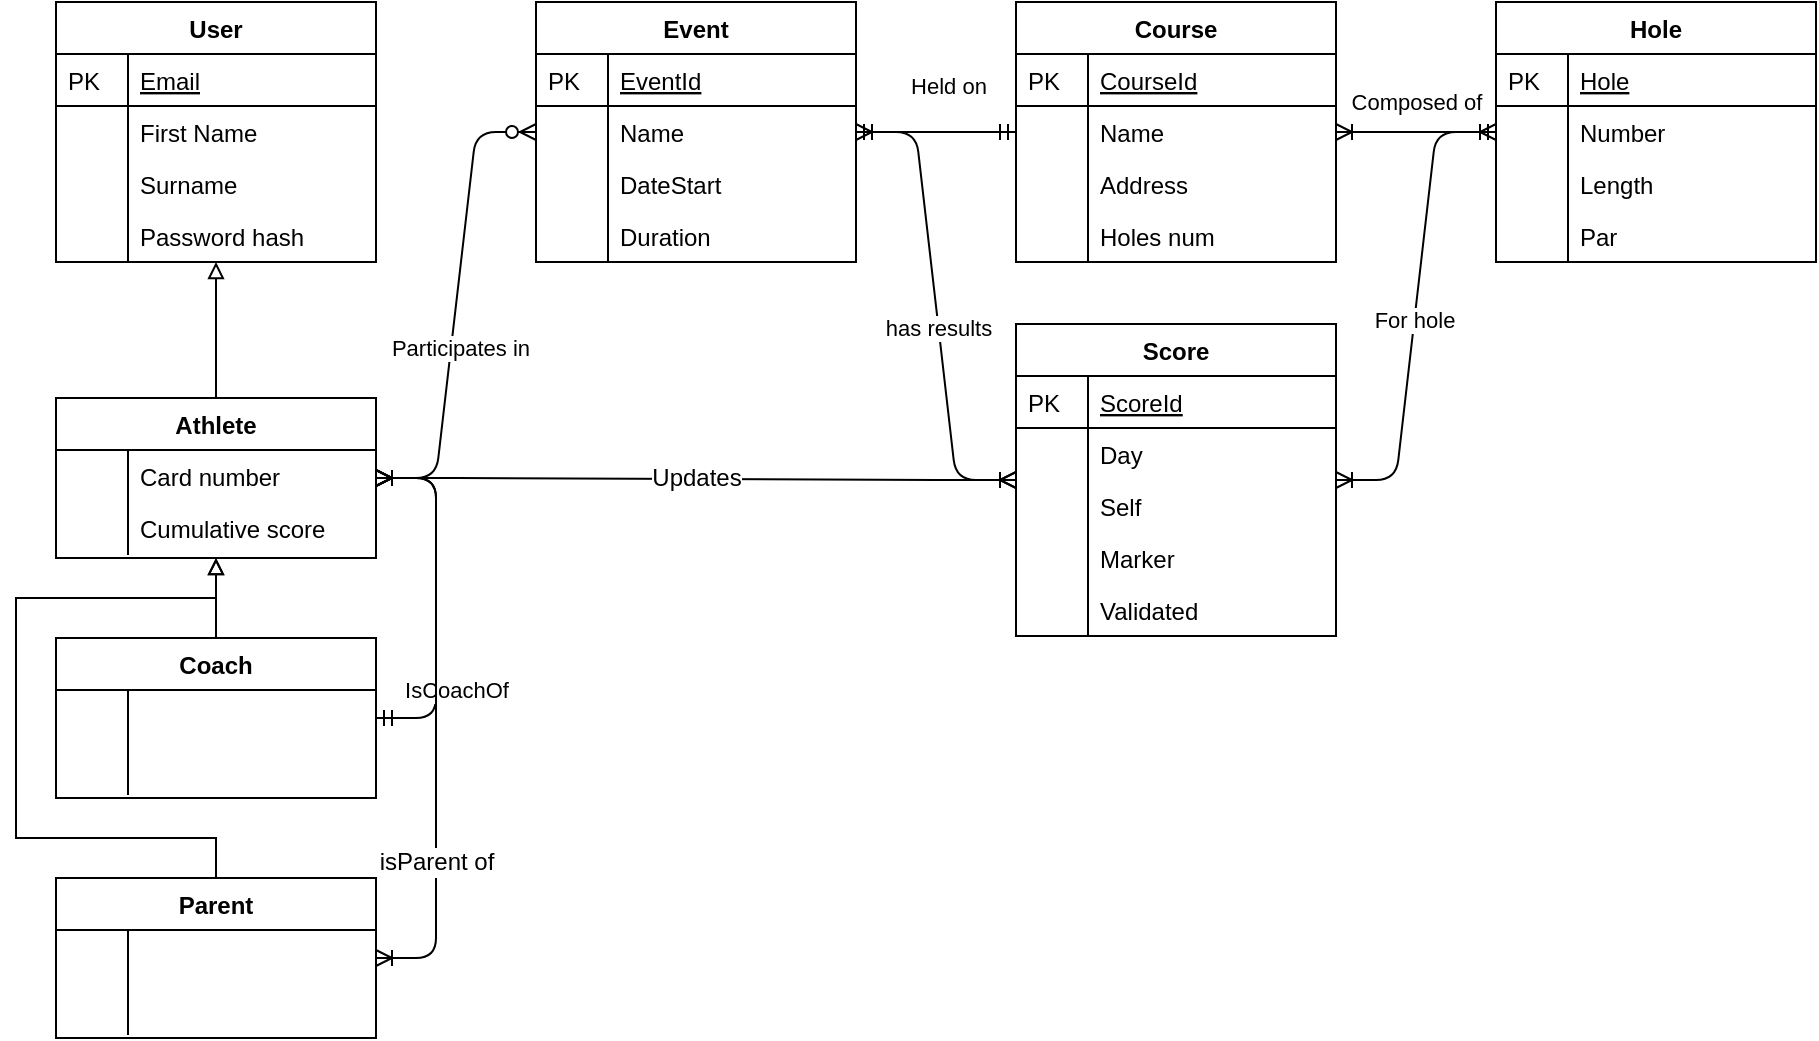 <mxfile version="12.9.13" type="device"><diagram id="C5RBs43oDa-KdzZeNtuy" name="Page-1"><mxGraphModel dx="1141" dy="680" grid="1" gridSize="10" guides="1" tooltips="1" connect="1" arrows="1" fold="1" page="1" pageScale="1" pageWidth="1169" pageHeight="827" math="0" shadow="0"><root><mxCell id="WIyWlLk6GJQsqaUBKTNV-0"/><mxCell id="WIyWlLk6GJQsqaUBKTNV-1" parent="WIyWlLk6GJQsqaUBKTNV-0"/><mxCell id="1Xk8AFWx8Y4U0UVQphS8-12" style="edgeStyle=orthogonalEdgeStyle;rounded=0;orthogonalLoop=1;jettySize=auto;html=1;entryX=0.5;entryY=1;entryDx=0;entryDy=0;endArrow=block;endFill=0;" parent="WIyWlLk6GJQsqaUBKTNV-1" source="1Xk8AFWx8Y4U0UVQphS8-4" target="zkfFHV4jXpPFQw0GAbJ--51" edge="1"><mxGeometry relative="1" as="geometry"/></mxCell><mxCell id="1Xk8AFWx8Y4U0UVQphS8-21" style="edgeStyle=orthogonalEdgeStyle;rounded=0;orthogonalLoop=1;jettySize=auto;html=1;endArrow=block;endFill=0;" parent="WIyWlLk6GJQsqaUBKTNV-1" source="1Xk8AFWx8Y4U0UVQphS8-16" target="1Xk8AFWx8Y4U0UVQphS8-4" edge="1"><mxGeometry relative="1" as="geometry"/></mxCell><mxCell id="1Xk8AFWx8Y4U0UVQphS8-28" style="edgeStyle=orthogonalEdgeStyle;rounded=0;orthogonalLoop=1;jettySize=auto;html=1;endArrow=block;endFill=0;" parent="WIyWlLk6GJQsqaUBKTNV-1" source="1Xk8AFWx8Y4U0UVQphS8-23" target="1Xk8AFWx8Y4U0UVQphS8-4" edge="1"><mxGeometry relative="1" as="geometry"><Array as="points"><mxPoint x="160" y="498"/><mxPoint x="60" y="498"/><mxPoint x="60" y="378"/><mxPoint x="160" y="378"/></Array></mxGeometry></mxCell><mxCell id="1Xk8AFWx8Y4U0UVQphS8-29" value="" style="edgeStyle=entityRelationEdgeStyle;fontSize=12;html=1;endArrow=ERoneToMany;startArrow=ERmandOne;" parent="WIyWlLk6GJQsqaUBKTNV-1" source="1Xk8AFWx8Y4U0UVQphS8-16" target="1Xk8AFWx8Y4U0UVQphS8-4" edge="1"><mxGeometry width="100" height="100" relative="1" as="geometry"><mxPoint x="240" y="590" as="sourcePoint"/><mxPoint x="340" y="490" as="targetPoint"/></mxGeometry></mxCell><mxCell id="1Xk8AFWx8Y4U0UVQphS8-77" value="IsCoachOf" style="edgeLabel;html=1;align=center;verticalAlign=middle;resizable=0;points=[];" parent="1Xk8AFWx8Y4U0UVQphS8-29" vertex="1" connectable="0"><mxGeometry x="-0.842" y="2" relative="1" as="geometry"><mxPoint x="25.88" y="-12" as="offset"/></mxGeometry></mxCell><mxCell id="1Xk8AFWx8Y4U0UVQphS8-31" value="isParent of" style="edgeStyle=entityRelationEdgeStyle;fontSize=12;html=1;endArrow=ERoneToMany;startArrow=ERoneToMany;" parent="WIyWlLk6GJQsqaUBKTNV-1" source="1Xk8AFWx8Y4U0UVQphS8-4" target="1Xk8AFWx8Y4U0UVQphS8-23" edge="1"><mxGeometry x="0.48" width="100" height="100" relative="1" as="geometry"><mxPoint x="-50" y="480" as="sourcePoint"/><mxPoint x="300" y="624" as="targetPoint"/><mxPoint as="offset"/></mxGeometry></mxCell><mxCell id="1Xk8AFWx8Y4U0UVQphS8-32" value="" style="edgeStyle=entityRelationEdgeStyle;fontSize=12;html=1;endArrow=ERoneToMany;startArrow=ERzeroToMany;" parent="WIyWlLk6GJQsqaUBKTNV-1" source="zkfFHV4jXpPFQw0GAbJ--56" target="1Xk8AFWx8Y4U0UVQphS8-4" edge="1"><mxGeometry width="100" height="100" relative="1" as="geometry"><mxPoint x="440" y="480" as="sourcePoint"/><mxPoint x="280" y="210" as="targetPoint"/></mxGeometry></mxCell><mxCell id="1Xk8AFWx8Y4U0UVQphS8-78" value="Participates in" style="edgeLabel;html=1;align=center;verticalAlign=middle;resizable=0;points=[];" parent="1Xk8AFWx8Y4U0UVQphS8-32" vertex="1" connectable="0"><mxGeometry x="0.186" y="4" relative="1" as="geometry"><mxPoint y="-1" as="offset"/></mxGeometry></mxCell><mxCell id="1Xk8AFWx8Y4U0UVQphS8-37" value="" style="edgeStyle=entityRelationEdgeStyle;fontSize=12;html=1;endArrow=ERmandOne;startArrow=ERmandOne;" parent="WIyWlLk6GJQsqaUBKTNV-1" source="zkfFHV4jXpPFQw0GAbJ--64" target="zkfFHV4jXpPFQw0GAbJ--56" edge="1"><mxGeometry width="100" height="100" relative="1" as="geometry"><mxPoint x="350" y="360" as="sourcePoint"/><mxPoint x="620" y="290" as="targetPoint"/></mxGeometry></mxCell><mxCell id="1Xk8AFWx8Y4U0UVQphS8-79" value="Held on" style="edgeLabel;html=1;align=center;verticalAlign=middle;resizable=0;points=[];" parent="1Xk8AFWx8Y4U0UVQphS8-37" vertex="1" connectable="0"><mxGeometry x="-0.155" y="-1" relative="1" as="geometry"><mxPoint y="-22.28" as="offset"/></mxGeometry></mxCell><mxCell id="1Xk8AFWx8Y4U0UVQphS8-49" value="" style="edgeStyle=entityRelationEdgeStyle;fontSize=12;html=1;endArrow=ERoneToMany;startArrow=ERmandOne;" parent="WIyWlLk6GJQsqaUBKTNV-1" source="1Xk8AFWx8Y4U0UVQphS8-40" target="zkfFHV4jXpPFQw0GAbJ--64" edge="1"><mxGeometry width="100" height="100" relative="1" as="geometry"><mxPoint x="430" y="360" as="sourcePoint"/><mxPoint x="530" y="260" as="targetPoint"/></mxGeometry></mxCell><mxCell id="1Xk8AFWx8Y4U0UVQphS8-80" value="Composed of" style="edgeLabel;html=1;align=center;verticalAlign=middle;resizable=0;points=[];" parent="1Xk8AFWx8Y4U0UVQphS8-49" vertex="1" connectable="0"><mxGeometry x="0.409" relative="1" as="geometry"><mxPoint x="16.47" y="-15" as="offset"/></mxGeometry></mxCell><mxCell id="1Xk8AFWx8Y4U0UVQphS8-72" value="" style="edgeStyle=entityRelationEdgeStyle;fontSize=12;html=1;endArrow=ERoneToMany;startArrow=ERoneToMany;" parent="WIyWlLk6GJQsqaUBKTNV-1" source="zkfFHV4jXpPFQw0GAbJ--56" target="1Xk8AFWx8Y4U0UVQphS8-50" edge="1"><mxGeometry width="100" height="100" relative="1" as="geometry"><mxPoint x="370" y="470" as="sourcePoint"/><mxPoint x="470" y="370" as="targetPoint"/></mxGeometry></mxCell><mxCell id="1Xk8AFWx8Y4U0UVQphS8-81" value="has results" style="edgeLabel;html=1;align=center;verticalAlign=middle;resizable=0;points=[];" parent="1Xk8AFWx8Y4U0UVQphS8-72" vertex="1" connectable="0"><mxGeometry x="0.089" relative="1" as="geometry"><mxPoint as="offset"/></mxGeometry></mxCell><mxCell id="1Xk8AFWx8Y4U0UVQphS8-73" value="" style="edgeStyle=entityRelationEdgeStyle;fontSize=12;html=1;endArrow=ERoneToMany;startArrow=ERoneToMany;" parent="WIyWlLk6GJQsqaUBKTNV-1" source="1Xk8AFWx8Y4U0UVQphS8-50" target="1Xk8AFWx8Y4U0UVQphS8-40" edge="1"><mxGeometry width="100" height="100" relative="1" as="geometry"><mxPoint x="490" y="440" as="sourcePoint"/><mxPoint x="590" y="300" as="targetPoint"/></mxGeometry></mxCell><mxCell id="1Xk8AFWx8Y4U0UVQphS8-82" value="For hole" style="edgeLabel;html=1;align=center;verticalAlign=middle;resizable=0;points=[];" parent="1Xk8AFWx8Y4U0UVQphS8-73" vertex="1" connectable="0"><mxGeometry x="-0.059" relative="1" as="geometry"><mxPoint as="offset"/></mxGeometry></mxCell><mxCell id="1Xk8AFWx8Y4U0UVQphS8-74" value="Updates" style="edgeStyle=entityRelationEdgeStyle;fontSize=12;html=1;endArrow=ERoneToMany;startArrow=ERoneToMany;" parent="WIyWlLk6GJQsqaUBKTNV-1" source="1Xk8AFWx8Y4U0UVQphS8-4" target="1Xk8AFWx8Y4U0UVQphS8-50" edge="1"><mxGeometry width="100" height="100" relative="1" as="geometry"><mxPoint x="490" y="142" as="sourcePoint"/><mxPoint x="570" y="368" as="targetPoint"/></mxGeometry></mxCell><mxCell id="zkfFHV4jXpPFQw0GAbJ--56" value="Event" style="swimlane;fontStyle=1;childLayout=stackLayout;horizontal=1;startSize=26;horizontalStack=0;resizeParent=1;resizeLast=0;collapsible=1;marginBottom=0;rounded=0;shadow=0;strokeWidth=1;" parent="WIyWlLk6GJQsqaUBKTNV-1" vertex="1"><mxGeometry x="320" y="80" width="160" height="130" as="geometry"><mxRectangle x="260" y="80" width="160" height="26" as="alternateBounds"/></mxGeometry></mxCell><mxCell id="zkfFHV4jXpPFQw0GAbJ--57" value="EventId" style="shape=partialRectangle;top=0;left=0;right=0;bottom=1;align=left;verticalAlign=top;fillColor=none;spacingLeft=40;spacingRight=4;overflow=hidden;rotatable=0;points=[[0,0.5],[1,0.5]];portConstraint=eastwest;dropTarget=0;rounded=0;shadow=0;strokeWidth=1;fontStyle=4" parent="zkfFHV4jXpPFQw0GAbJ--56" vertex="1"><mxGeometry y="26" width="160" height="26" as="geometry"/></mxCell><mxCell id="zkfFHV4jXpPFQw0GAbJ--58" value="PK" style="shape=partialRectangle;top=0;left=0;bottom=0;fillColor=none;align=left;verticalAlign=top;spacingLeft=4;spacingRight=4;overflow=hidden;rotatable=0;points=[];portConstraint=eastwest;part=1;" parent="zkfFHV4jXpPFQw0GAbJ--57" vertex="1" connectable="0"><mxGeometry width="36" height="26" as="geometry"/></mxCell><mxCell id="JtQmpYd1TVMhwt8zsKC3-0" value="Name" style="shape=partialRectangle;top=0;left=0;right=0;bottom=0;align=left;verticalAlign=top;fillColor=none;spacingLeft=40;spacingRight=4;overflow=hidden;rotatable=0;points=[[0,0.5],[1,0.5]];portConstraint=eastwest;dropTarget=0;rounded=0;shadow=0;strokeWidth=1;" vertex="1" parent="zkfFHV4jXpPFQw0GAbJ--56"><mxGeometry y="52" width="160" height="26" as="geometry"/></mxCell><mxCell id="JtQmpYd1TVMhwt8zsKC3-1" value="" style="shape=partialRectangle;top=0;left=0;bottom=0;fillColor=none;align=left;verticalAlign=top;spacingLeft=4;spacingRight=4;overflow=hidden;rotatable=0;points=[];portConstraint=eastwest;part=1;" vertex="1" connectable="0" parent="JtQmpYd1TVMhwt8zsKC3-0"><mxGeometry width="36" height="26" as="geometry"/></mxCell><mxCell id="zkfFHV4jXpPFQw0GAbJ--61" value="DateStart" style="shape=partialRectangle;top=0;left=0;right=0;bottom=0;align=left;verticalAlign=top;fillColor=none;spacingLeft=40;spacingRight=4;overflow=hidden;rotatable=0;points=[[0,0.5],[1,0.5]];portConstraint=eastwest;dropTarget=0;rounded=0;shadow=0;strokeWidth=1;" parent="zkfFHV4jXpPFQw0GAbJ--56" vertex="1"><mxGeometry y="78" width="160" height="26" as="geometry"/></mxCell><mxCell id="zkfFHV4jXpPFQw0GAbJ--62" value="" style="shape=partialRectangle;top=0;left=0;bottom=0;fillColor=none;align=left;verticalAlign=top;spacingLeft=4;spacingRight=4;overflow=hidden;rotatable=0;points=[];portConstraint=eastwest;part=1;" parent="zkfFHV4jXpPFQw0GAbJ--61" vertex="1" connectable="0"><mxGeometry width="36" height="26" as="geometry"/></mxCell><mxCell id="1Xk8AFWx8Y4U0UVQphS8-35" value="Duration" style="shape=partialRectangle;top=0;left=0;right=0;bottom=0;align=left;verticalAlign=top;fillColor=none;spacingLeft=40;spacingRight=4;overflow=hidden;rotatable=0;points=[[0,0.5],[1,0.5]];portConstraint=eastwest;dropTarget=0;rounded=0;shadow=0;strokeWidth=1;" parent="zkfFHV4jXpPFQw0GAbJ--56" vertex="1"><mxGeometry y="104" width="160" height="26" as="geometry"/></mxCell><mxCell id="1Xk8AFWx8Y4U0UVQphS8-36" value="" style="shape=partialRectangle;top=0;left=0;bottom=0;fillColor=none;align=left;verticalAlign=top;spacingLeft=4;spacingRight=4;overflow=hidden;rotatable=0;points=[];portConstraint=eastwest;part=1;" parent="1Xk8AFWx8Y4U0UVQphS8-35" vertex="1" connectable="0"><mxGeometry width="36" height="26" as="geometry"/></mxCell><mxCell id="zkfFHV4jXpPFQw0GAbJ--64" value="Course" style="swimlane;fontStyle=1;childLayout=stackLayout;horizontal=1;startSize=26;horizontalStack=0;resizeParent=1;resizeLast=0;collapsible=1;marginBottom=0;rounded=0;shadow=0;strokeWidth=1;" parent="WIyWlLk6GJQsqaUBKTNV-1" vertex="1"><mxGeometry x="560" y="80" width="160" height="130" as="geometry"><mxRectangle x="260" y="270" width="160" height="26" as="alternateBounds"/></mxGeometry></mxCell><mxCell id="zkfFHV4jXpPFQw0GAbJ--65" value="CourseId" style="shape=partialRectangle;top=0;left=0;right=0;bottom=1;align=left;verticalAlign=top;fillColor=none;spacingLeft=40;spacingRight=4;overflow=hidden;rotatable=0;points=[[0,0.5],[1,0.5]];portConstraint=eastwest;dropTarget=0;rounded=0;shadow=0;strokeWidth=1;fontStyle=4" parent="zkfFHV4jXpPFQw0GAbJ--64" vertex="1"><mxGeometry y="26" width="160" height="26" as="geometry"/></mxCell><mxCell id="zkfFHV4jXpPFQw0GAbJ--66" value="PK" style="shape=partialRectangle;top=0;left=0;bottom=0;fillColor=none;align=left;verticalAlign=top;spacingLeft=4;spacingRight=4;overflow=hidden;rotatable=0;points=[];portConstraint=eastwest;part=1;" parent="zkfFHV4jXpPFQw0GAbJ--65" vertex="1" connectable="0"><mxGeometry width="36" height="26" as="geometry"/></mxCell><mxCell id="zkfFHV4jXpPFQw0GAbJ--67" value="Name" style="shape=partialRectangle;top=0;left=0;right=0;bottom=0;align=left;verticalAlign=top;fillColor=none;spacingLeft=40;spacingRight=4;overflow=hidden;rotatable=0;points=[[0,0.5],[1,0.5]];portConstraint=eastwest;dropTarget=0;rounded=0;shadow=0;strokeWidth=1;" parent="zkfFHV4jXpPFQw0GAbJ--64" vertex="1"><mxGeometry y="52" width="160" height="26" as="geometry"/></mxCell><mxCell id="zkfFHV4jXpPFQw0GAbJ--68" value="" style="shape=partialRectangle;top=0;left=0;bottom=0;fillColor=none;align=left;verticalAlign=top;spacingLeft=4;spacingRight=4;overflow=hidden;rotatable=0;points=[];portConstraint=eastwest;part=1;" parent="zkfFHV4jXpPFQw0GAbJ--67" vertex="1" connectable="0"><mxGeometry width="36" height="26" as="geometry"/></mxCell><mxCell id="zkfFHV4jXpPFQw0GAbJ--69" value="Address" style="shape=partialRectangle;top=0;left=0;right=0;bottom=0;align=left;verticalAlign=top;fillColor=none;spacingLeft=40;spacingRight=4;overflow=hidden;rotatable=0;points=[[0,0.5],[1,0.5]];portConstraint=eastwest;dropTarget=0;rounded=0;shadow=0;strokeWidth=1;" parent="zkfFHV4jXpPFQw0GAbJ--64" vertex="1"><mxGeometry y="78" width="160" height="26" as="geometry"/></mxCell><mxCell id="zkfFHV4jXpPFQw0GAbJ--70" value="" style="shape=partialRectangle;top=0;left=0;bottom=0;fillColor=none;align=left;verticalAlign=top;spacingLeft=4;spacingRight=4;overflow=hidden;rotatable=0;points=[];portConstraint=eastwest;part=1;" parent="zkfFHV4jXpPFQw0GAbJ--69" vertex="1" connectable="0"><mxGeometry width="36" height="26" as="geometry"/></mxCell><mxCell id="1Xk8AFWx8Y4U0UVQphS8-38" value="Holes num" style="shape=partialRectangle;top=0;left=0;right=0;bottom=0;align=left;verticalAlign=top;fillColor=none;spacingLeft=40;spacingRight=4;overflow=hidden;rotatable=0;points=[[0,0.5],[1,0.5]];portConstraint=eastwest;dropTarget=0;rounded=0;shadow=0;strokeWidth=1;" parent="zkfFHV4jXpPFQw0GAbJ--64" vertex="1"><mxGeometry y="104" width="160" height="26" as="geometry"/></mxCell><mxCell id="1Xk8AFWx8Y4U0UVQphS8-39" value="" style="shape=partialRectangle;top=0;left=0;bottom=0;fillColor=none;align=left;verticalAlign=top;spacingLeft=4;spacingRight=4;overflow=hidden;rotatable=0;points=[];portConstraint=eastwest;part=1;" parent="1Xk8AFWx8Y4U0UVQphS8-38" vertex="1" connectable="0"><mxGeometry width="36" height="26" as="geometry"/></mxCell><mxCell id="1Xk8AFWx8Y4U0UVQphS8-40" value="Hole" style="swimlane;fontStyle=1;childLayout=stackLayout;horizontal=1;startSize=26;horizontalStack=0;resizeParent=1;resizeLast=0;collapsible=1;marginBottom=0;rounded=0;shadow=0;strokeWidth=1;" parent="WIyWlLk6GJQsqaUBKTNV-1" vertex="1"><mxGeometry x="800" y="80" width="160" height="130" as="geometry"><mxRectangle x="260" y="270" width="160" height="26" as="alternateBounds"/></mxGeometry></mxCell><mxCell id="1Xk8AFWx8Y4U0UVQphS8-41" value="Hole" style="shape=partialRectangle;top=0;left=0;right=0;bottom=1;align=left;verticalAlign=top;fillColor=none;spacingLeft=40;spacingRight=4;overflow=hidden;rotatable=0;points=[[0,0.5],[1,0.5]];portConstraint=eastwest;dropTarget=0;rounded=0;shadow=0;strokeWidth=1;fontStyle=4" parent="1Xk8AFWx8Y4U0UVQphS8-40" vertex="1"><mxGeometry y="26" width="160" height="26" as="geometry"/></mxCell><mxCell id="1Xk8AFWx8Y4U0UVQphS8-42" value="PK" style="shape=partialRectangle;top=0;left=0;bottom=0;fillColor=none;align=left;verticalAlign=top;spacingLeft=4;spacingRight=4;overflow=hidden;rotatable=0;points=[];portConstraint=eastwest;part=1;" parent="1Xk8AFWx8Y4U0UVQphS8-41" vertex="1" connectable="0"><mxGeometry width="36" height="26" as="geometry"/></mxCell><mxCell id="1Xk8AFWx8Y4U0UVQphS8-43" value="Number" style="shape=partialRectangle;top=0;left=0;right=0;bottom=0;align=left;verticalAlign=top;fillColor=none;spacingLeft=40;spacingRight=4;overflow=hidden;rotatable=0;points=[[0,0.5],[1,0.5]];portConstraint=eastwest;dropTarget=0;rounded=0;shadow=0;strokeWidth=1;" parent="1Xk8AFWx8Y4U0UVQphS8-40" vertex="1"><mxGeometry y="52" width="160" height="26" as="geometry"/></mxCell><mxCell id="1Xk8AFWx8Y4U0UVQphS8-44" value="" style="shape=partialRectangle;top=0;left=0;bottom=0;fillColor=none;align=left;verticalAlign=top;spacingLeft=4;spacingRight=4;overflow=hidden;rotatable=0;points=[];portConstraint=eastwest;part=1;" parent="1Xk8AFWx8Y4U0UVQphS8-43" vertex="1" connectable="0"><mxGeometry width="36" height="26" as="geometry"/></mxCell><mxCell id="1Xk8AFWx8Y4U0UVQphS8-45" value="Length" style="shape=partialRectangle;top=0;left=0;right=0;bottom=0;align=left;verticalAlign=top;fillColor=none;spacingLeft=40;spacingRight=4;overflow=hidden;rotatable=0;points=[[0,0.5],[1,0.5]];portConstraint=eastwest;dropTarget=0;rounded=0;shadow=0;strokeWidth=1;" parent="1Xk8AFWx8Y4U0UVQphS8-40" vertex="1"><mxGeometry y="78" width="160" height="26" as="geometry"/></mxCell><mxCell id="1Xk8AFWx8Y4U0UVQphS8-46" value="" style="shape=partialRectangle;top=0;left=0;bottom=0;fillColor=none;align=left;verticalAlign=top;spacingLeft=4;spacingRight=4;overflow=hidden;rotatable=0;points=[];portConstraint=eastwest;part=1;" parent="1Xk8AFWx8Y4U0UVQphS8-45" vertex="1" connectable="0"><mxGeometry width="36" height="26" as="geometry"/></mxCell><mxCell id="1Xk8AFWx8Y4U0UVQphS8-47" value="Par" style="shape=partialRectangle;top=0;left=0;right=0;bottom=0;align=left;verticalAlign=top;fillColor=none;spacingLeft=40;spacingRight=4;overflow=hidden;rotatable=0;points=[[0,0.5],[1,0.5]];portConstraint=eastwest;dropTarget=0;rounded=0;shadow=0;strokeWidth=1;" parent="1Xk8AFWx8Y4U0UVQphS8-40" vertex="1"><mxGeometry y="104" width="160" height="26" as="geometry"/></mxCell><mxCell id="1Xk8AFWx8Y4U0UVQphS8-48" value="" style="shape=partialRectangle;top=0;left=0;bottom=0;fillColor=none;align=left;verticalAlign=top;spacingLeft=4;spacingRight=4;overflow=hidden;rotatable=0;points=[];portConstraint=eastwest;part=1;" parent="1Xk8AFWx8Y4U0UVQphS8-47" vertex="1" connectable="0"><mxGeometry width="36" height="26" as="geometry"/></mxCell><mxCell id="1Xk8AFWx8Y4U0UVQphS8-50" value="Score" style="swimlane;fontStyle=1;childLayout=stackLayout;horizontal=1;startSize=26;horizontalStack=0;resizeParent=1;resizeLast=0;collapsible=1;marginBottom=0;rounded=0;shadow=0;strokeWidth=1;" parent="WIyWlLk6GJQsqaUBKTNV-1" vertex="1"><mxGeometry x="560" y="241" width="160" height="156" as="geometry"><mxRectangle x="260" y="80" width="160" height="26" as="alternateBounds"/></mxGeometry></mxCell><mxCell id="1Xk8AFWx8Y4U0UVQphS8-51" value="ScoreId" style="shape=partialRectangle;top=0;left=0;right=0;bottom=1;align=left;verticalAlign=top;fillColor=none;spacingLeft=40;spacingRight=4;overflow=hidden;rotatable=0;points=[[0,0.5],[1,0.5]];portConstraint=eastwest;dropTarget=0;rounded=0;shadow=0;strokeWidth=1;fontStyle=4" parent="1Xk8AFWx8Y4U0UVQphS8-50" vertex="1"><mxGeometry y="26" width="160" height="26" as="geometry"/></mxCell><mxCell id="1Xk8AFWx8Y4U0UVQphS8-52" value="PK" style="shape=partialRectangle;top=0;left=0;bottom=0;fillColor=none;align=left;verticalAlign=top;spacingLeft=4;spacingRight=4;overflow=hidden;rotatable=0;points=[];portConstraint=eastwest;part=1;" parent="1Xk8AFWx8Y4U0UVQphS8-51" vertex="1" connectable="0"><mxGeometry width="36" height="26" as="geometry"/></mxCell><mxCell id="1Xk8AFWx8Y4U0UVQphS8-69" value="Day" style="shape=partialRectangle;top=0;left=0;right=0;bottom=0;align=left;verticalAlign=top;fillColor=none;spacingLeft=40;spacingRight=4;overflow=hidden;rotatable=0;points=[[0,0.5],[1,0.5]];portConstraint=eastwest;dropTarget=0;rounded=0;shadow=0;strokeWidth=1;" parent="1Xk8AFWx8Y4U0UVQphS8-50" vertex="1"><mxGeometry y="52" width="160" height="26" as="geometry"/></mxCell><mxCell id="1Xk8AFWx8Y4U0UVQphS8-70" value="" style="shape=partialRectangle;top=0;left=0;bottom=0;fillColor=none;align=left;verticalAlign=top;spacingLeft=4;spacingRight=4;overflow=hidden;rotatable=0;points=[];portConstraint=eastwest;part=1;" parent="1Xk8AFWx8Y4U0UVQphS8-69" vertex="1" connectable="0"><mxGeometry width="36" height="26" as="geometry"/></mxCell><mxCell id="1Xk8AFWx8Y4U0UVQphS8-53" value="Self" style="shape=partialRectangle;top=0;left=0;right=0;bottom=0;align=left;verticalAlign=top;fillColor=none;spacingLeft=40;spacingRight=4;overflow=hidden;rotatable=0;points=[[0,0.5],[1,0.5]];portConstraint=eastwest;dropTarget=0;rounded=0;shadow=0;strokeWidth=1;" parent="1Xk8AFWx8Y4U0UVQphS8-50" vertex="1"><mxGeometry y="78" width="160" height="26" as="geometry"/></mxCell><mxCell id="1Xk8AFWx8Y4U0UVQphS8-54" value="" style="shape=partialRectangle;top=0;left=0;bottom=0;fillColor=none;align=left;verticalAlign=top;spacingLeft=4;spacingRight=4;overflow=hidden;rotatable=0;points=[];portConstraint=eastwest;part=1;" parent="1Xk8AFWx8Y4U0UVQphS8-53" vertex="1" connectable="0"><mxGeometry width="36" height="26" as="geometry"/></mxCell><mxCell id="1Xk8AFWx8Y4U0UVQphS8-55" value="Marker" style="shape=partialRectangle;top=0;left=0;right=0;bottom=0;align=left;verticalAlign=top;fillColor=none;spacingLeft=40;spacingRight=4;overflow=hidden;rotatable=0;points=[[0,0.5],[1,0.5]];portConstraint=eastwest;dropTarget=0;rounded=0;shadow=0;strokeWidth=1;" parent="1Xk8AFWx8Y4U0UVQphS8-50" vertex="1"><mxGeometry y="104" width="160" height="26" as="geometry"/></mxCell><mxCell id="1Xk8AFWx8Y4U0UVQphS8-56" value="" style="shape=partialRectangle;top=0;left=0;bottom=0;fillColor=none;align=left;verticalAlign=top;spacingLeft=4;spacingRight=4;overflow=hidden;rotatable=0;points=[];portConstraint=eastwest;part=1;" parent="1Xk8AFWx8Y4U0UVQphS8-55" vertex="1" connectable="0"><mxGeometry width="36" height="26" as="geometry"/></mxCell><mxCell id="1Xk8AFWx8Y4U0UVQphS8-57" value="Validated" style="shape=partialRectangle;top=0;left=0;right=0;bottom=0;align=left;verticalAlign=top;fillColor=none;spacingLeft=40;spacingRight=4;overflow=hidden;rotatable=0;points=[[0,0.5],[1,0.5]];portConstraint=eastwest;dropTarget=0;rounded=0;shadow=0;strokeWidth=1;" parent="1Xk8AFWx8Y4U0UVQphS8-50" vertex="1"><mxGeometry y="130" width="160" height="26" as="geometry"/></mxCell><mxCell id="1Xk8AFWx8Y4U0UVQphS8-58" value="" style="shape=partialRectangle;top=0;left=0;bottom=0;fillColor=none;align=left;verticalAlign=top;spacingLeft=4;spacingRight=4;overflow=hidden;rotatable=0;points=[];portConstraint=eastwest;part=1;" parent="1Xk8AFWx8Y4U0UVQphS8-57" vertex="1" connectable="0"><mxGeometry width="36" height="26" as="geometry"/></mxCell><mxCell id="1Xk8AFWx8Y4U0UVQphS8-4" value="Athlete" style="swimlane;fontStyle=1;childLayout=stackLayout;horizontal=1;startSize=26;horizontalStack=0;resizeParent=1;resizeLast=0;collapsible=1;marginBottom=0;rounded=0;shadow=0;strokeWidth=1;" parent="WIyWlLk6GJQsqaUBKTNV-1" vertex="1"><mxGeometry x="80" y="278" width="160" height="80" as="geometry"><mxRectangle x="20" y="80" width="160" height="26" as="alternateBounds"/></mxGeometry></mxCell><mxCell id="1Xk8AFWx8Y4U0UVQphS8-7" value="Card number" style="shape=partialRectangle;top=0;left=0;right=0;bottom=0;align=left;verticalAlign=top;fillColor=none;spacingLeft=40;spacingRight=4;overflow=hidden;rotatable=0;points=[[0,0.5],[1,0.5]];portConstraint=eastwest;dropTarget=0;rounded=0;shadow=0;strokeWidth=1;" parent="1Xk8AFWx8Y4U0UVQphS8-4" vertex="1"><mxGeometry y="26" width="160" height="26" as="geometry"/></mxCell><mxCell id="1Xk8AFWx8Y4U0UVQphS8-8" value="" style="shape=partialRectangle;top=0;left=0;bottom=0;fillColor=none;align=left;verticalAlign=top;spacingLeft=4;spacingRight=4;overflow=hidden;rotatable=0;points=[];portConstraint=eastwest;part=1;" parent="1Xk8AFWx8Y4U0UVQphS8-7" vertex="1" connectable="0"><mxGeometry width="36" height="26" as="geometry"/></mxCell><mxCell id="1Xk8AFWx8Y4U0UVQphS8-14" value="Cumulative score" style="shape=partialRectangle;top=0;left=0;right=0;bottom=0;align=left;verticalAlign=top;fillColor=none;spacingLeft=40;spacingRight=4;overflow=hidden;rotatable=0;points=[[0,0.5],[1,0.5]];portConstraint=eastwest;dropTarget=0;rounded=0;shadow=0;strokeWidth=1;" parent="1Xk8AFWx8Y4U0UVQphS8-4" vertex="1"><mxGeometry y="52" width="160" height="26" as="geometry"/></mxCell><mxCell id="1Xk8AFWx8Y4U0UVQphS8-15" value="" style="shape=partialRectangle;top=0;left=0;bottom=0;fillColor=none;align=left;verticalAlign=top;spacingLeft=4;spacingRight=4;overflow=hidden;rotatable=0;points=[];portConstraint=eastwest;part=1;" parent="1Xk8AFWx8Y4U0UVQphS8-14" vertex="1" connectable="0"><mxGeometry width="36" height="26" as="geometry"/></mxCell><mxCell id="1Xk8AFWx8Y4U0UVQphS8-16" value="Coach" style="swimlane;fontStyle=1;childLayout=stackLayout;horizontal=1;startSize=26;horizontalStack=0;resizeParent=1;resizeLast=0;collapsible=1;marginBottom=0;rounded=0;shadow=0;strokeWidth=1;" parent="WIyWlLk6GJQsqaUBKTNV-1" vertex="1"><mxGeometry x="80" y="398" width="160" height="80" as="geometry"><mxRectangle x="20" y="80" width="160" height="26" as="alternateBounds"/></mxGeometry></mxCell><mxCell id="1Xk8AFWx8Y4U0UVQphS8-17" value="" style="shape=partialRectangle;top=0;left=0;right=0;bottom=0;align=left;verticalAlign=top;fillColor=none;spacingLeft=40;spacingRight=4;overflow=hidden;rotatable=0;points=[[0,0.5],[1,0.5]];portConstraint=eastwest;dropTarget=0;rounded=0;shadow=0;strokeWidth=1;" parent="1Xk8AFWx8Y4U0UVQphS8-16" vertex="1"><mxGeometry y="26" width="160" height="26" as="geometry"/></mxCell><mxCell id="1Xk8AFWx8Y4U0UVQphS8-18" value="" style="shape=partialRectangle;top=0;left=0;bottom=0;fillColor=none;align=left;verticalAlign=top;spacingLeft=4;spacingRight=4;overflow=hidden;rotatable=0;points=[];portConstraint=eastwest;part=1;" parent="1Xk8AFWx8Y4U0UVQphS8-17" vertex="1" connectable="0"><mxGeometry width="36" height="26" as="geometry"/></mxCell><mxCell id="1Xk8AFWx8Y4U0UVQphS8-19" value="" style="shape=partialRectangle;top=0;left=0;right=0;bottom=0;align=left;verticalAlign=top;fillColor=none;spacingLeft=40;spacingRight=4;overflow=hidden;rotatable=0;points=[[0,0.5],[1,0.5]];portConstraint=eastwest;dropTarget=0;rounded=0;shadow=0;strokeWidth=1;" parent="1Xk8AFWx8Y4U0UVQphS8-16" vertex="1"><mxGeometry y="52" width="160" height="26" as="geometry"/></mxCell><mxCell id="1Xk8AFWx8Y4U0UVQphS8-20" value="" style="shape=partialRectangle;top=0;left=0;bottom=0;fillColor=none;align=left;verticalAlign=top;spacingLeft=4;spacingRight=4;overflow=hidden;rotatable=0;points=[];portConstraint=eastwest;part=1;" parent="1Xk8AFWx8Y4U0UVQphS8-19" vertex="1" connectable="0"><mxGeometry width="36" height="26" as="geometry"/></mxCell><mxCell id="1Xk8AFWx8Y4U0UVQphS8-23" value="Parent" style="swimlane;fontStyle=1;childLayout=stackLayout;horizontal=1;startSize=26;horizontalStack=0;resizeParent=1;resizeLast=0;collapsible=1;marginBottom=0;rounded=0;shadow=0;strokeWidth=1;" parent="WIyWlLk6GJQsqaUBKTNV-1" vertex="1"><mxGeometry x="80" y="518" width="160" height="80" as="geometry"><mxRectangle x="20" y="80" width="160" height="26" as="alternateBounds"/></mxGeometry></mxCell><mxCell id="1Xk8AFWx8Y4U0UVQphS8-24" value="" style="shape=partialRectangle;top=0;left=0;right=0;bottom=0;align=left;verticalAlign=top;fillColor=none;spacingLeft=40;spacingRight=4;overflow=hidden;rotatable=0;points=[[0,0.5],[1,0.5]];portConstraint=eastwest;dropTarget=0;rounded=0;shadow=0;strokeWidth=1;" parent="1Xk8AFWx8Y4U0UVQphS8-23" vertex="1"><mxGeometry y="26" width="160" height="26" as="geometry"/></mxCell><mxCell id="1Xk8AFWx8Y4U0UVQphS8-25" value="" style="shape=partialRectangle;top=0;left=0;bottom=0;fillColor=none;align=left;verticalAlign=top;spacingLeft=4;spacingRight=4;overflow=hidden;rotatable=0;points=[];portConstraint=eastwest;part=1;" parent="1Xk8AFWx8Y4U0UVQphS8-24" vertex="1" connectable="0"><mxGeometry width="36" height="26" as="geometry"/></mxCell><mxCell id="1Xk8AFWx8Y4U0UVQphS8-26" value="" style="shape=partialRectangle;top=0;left=0;right=0;bottom=0;align=left;verticalAlign=top;fillColor=none;spacingLeft=40;spacingRight=4;overflow=hidden;rotatable=0;points=[[0,0.5],[1,0.5]];portConstraint=eastwest;dropTarget=0;rounded=0;shadow=0;strokeWidth=1;" parent="1Xk8AFWx8Y4U0UVQphS8-23" vertex="1"><mxGeometry y="52" width="160" height="26" as="geometry"/></mxCell><mxCell id="1Xk8AFWx8Y4U0UVQphS8-27" value="" style="shape=partialRectangle;top=0;left=0;bottom=0;fillColor=none;align=left;verticalAlign=top;spacingLeft=4;spacingRight=4;overflow=hidden;rotatable=0;points=[];portConstraint=eastwest;part=1;" parent="1Xk8AFWx8Y4U0UVQphS8-26" vertex="1" connectable="0"><mxGeometry width="36" height="26" as="geometry"/></mxCell><object label="User" id="zkfFHV4jXpPFQw0GAbJ--51"><mxCell style="swimlane;fontStyle=1;childLayout=stackLayout;horizontal=1;startSize=26;horizontalStack=0;resizeParent=1;resizeLast=0;collapsible=1;marginBottom=0;rounded=0;shadow=0;strokeWidth=1;" parent="WIyWlLk6GJQsqaUBKTNV-1" vertex="1"><mxGeometry x="80" y="80" width="160" height="130" as="geometry"><mxRectangle x="20" y="80" width="160" height="26" as="alternateBounds"/></mxGeometry></mxCell></object><mxCell id="zkfFHV4jXpPFQw0GAbJ--52" value="Email" style="shape=partialRectangle;top=0;left=0;right=0;bottom=1;align=left;verticalAlign=top;fillColor=none;spacingLeft=40;spacingRight=4;overflow=hidden;rotatable=0;points=[[0,0.5],[1,0.5]];portConstraint=eastwest;dropTarget=0;rounded=0;shadow=0;strokeWidth=1;fontStyle=4" parent="zkfFHV4jXpPFQw0GAbJ--51" vertex="1"><mxGeometry y="26" width="160" height="26" as="geometry"/></mxCell><mxCell id="zkfFHV4jXpPFQw0GAbJ--53" value="PK" style="shape=partialRectangle;top=0;left=0;bottom=0;fillColor=none;align=left;verticalAlign=top;spacingLeft=4;spacingRight=4;overflow=hidden;rotatable=0;points=[];portConstraint=eastwest;part=1;" parent="zkfFHV4jXpPFQw0GAbJ--52" vertex="1" connectable="0"><mxGeometry width="36" height="26" as="geometry"/></mxCell><mxCell id="zkfFHV4jXpPFQw0GAbJ--54" value="First Name" style="shape=partialRectangle;top=0;left=0;right=0;bottom=0;align=left;verticalAlign=top;fillColor=none;spacingLeft=40;spacingRight=4;overflow=hidden;rotatable=0;points=[[0,0.5],[1,0.5]];portConstraint=eastwest;dropTarget=0;rounded=0;shadow=0;strokeWidth=1;" parent="zkfFHV4jXpPFQw0GAbJ--51" vertex="1"><mxGeometry y="52" width="160" height="26" as="geometry"/></mxCell><mxCell id="zkfFHV4jXpPFQw0GAbJ--55" value="" style="shape=partialRectangle;top=0;left=0;bottom=0;fillColor=none;align=left;verticalAlign=top;spacingLeft=4;spacingRight=4;overflow=hidden;rotatable=0;points=[];portConstraint=eastwest;part=1;" parent="zkfFHV4jXpPFQw0GAbJ--54" vertex="1" connectable="0"><mxGeometry width="36" height="26" as="geometry"/></mxCell><mxCell id="1Xk8AFWx8Y4U0UVQphS8-10" value="Surname" style="shape=partialRectangle;top=0;left=0;right=0;bottom=0;align=left;verticalAlign=top;fillColor=none;spacingLeft=40;spacingRight=4;overflow=hidden;rotatable=0;points=[[0,0.5],[1,0.5]];portConstraint=eastwest;dropTarget=0;rounded=0;shadow=0;strokeWidth=1;" parent="zkfFHV4jXpPFQw0GAbJ--51" vertex="1"><mxGeometry y="78" width="160" height="26" as="geometry"/></mxCell><mxCell id="1Xk8AFWx8Y4U0UVQphS8-11" value="" style="shape=partialRectangle;top=0;left=0;bottom=0;fillColor=none;align=left;verticalAlign=top;spacingLeft=4;spacingRight=4;overflow=hidden;rotatable=0;points=[];portConstraint=eastwest;part=1;" parent="1Xk8AFWx8Y4U0UVQphS8-10" vertex="1" connectable="0"><mxGeometry width="36" height="26.0" as="geometry"/></mxCell><mxCell id="1Xk8AFWx8Y4U0UVQphS8-75" value="Password hash" style="shape=partialRectangle;top=0;left=0;right=0;bottom=0;align=left;verticalAlign=top;fillColor=none;spacingLeft=40;spacingRight=4;overflow=hidden;rotatable=0;points=[[0,0.5],[1,0.5]];portConstraint=eastwest;dropTarget=0;rounded=0;shadow=0;strokeWidth=1;" parent="zkfFHV4jXpPFQw0GAbJ--51" vertex="1"><mxGeometry y="104" width="160" height="26" as="geometry"/></mxCell><mxCell id="1Xk8AFWx8Y4U0UVQphS8-76" value="" style="shape=partialRectangle;top=0;left=0;bottom=0;fillColor=none;align=left;verticalAlign=top;spacingLeft=4;spacingRight=4;overflow=hidden;rotatable=0;points=[];portConstraint=eastwest;part=1;" parent="1Xk8AFWx8Y4U0UVQphS8-75" vertex="1" connectable="0"><mxGeometry width="36" height="26.0" as="geometry"/></mxCell></root></mxGraphModel></diagram></mxfile>